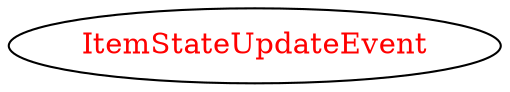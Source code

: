 digraph dependencyGraph {
 concentrate=true;
 ranksep="2.0";
 rankdir="LR"; 
 splines="ortho";
"ItemStateUpdateEvent" [fontcolor="red"];
}